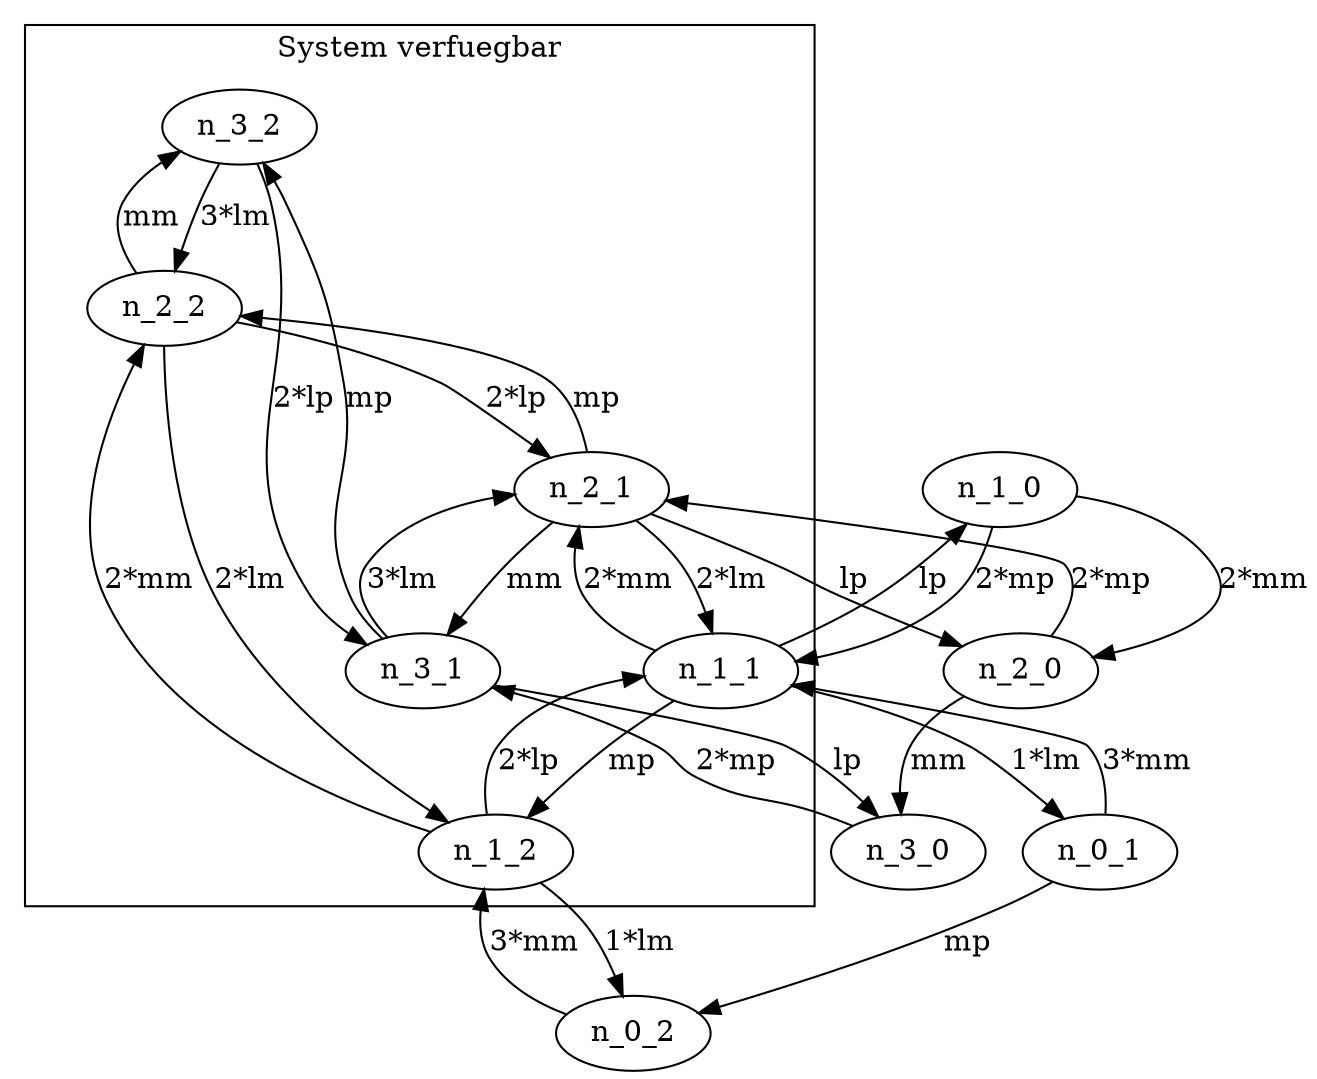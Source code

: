 /* 
Datei: Aufgabe_11b.dot
Datum:15.5.09, 
Funktion: Modelliert die Verfuegbarkeit eines Systems aus 3 Speichermoduln und 2 Prozessoren
Zustaende n_i_j: i Speichermoduln intakt, j Prozessoren intakt, hier i=0,..3, j=0,..2 
Ausfallrate "lp" eines Prozessors, "lm" eines Speichermoduls
Reparaturrate "mp" eines Prozesors, "mm" eines Speichermoduls
5 Reparatureinheiten: fuer jede Einheit eine
*/ 

digraph Verfuegbarkeit_Multiprozessor {
	subgraph cluster_verfuegbar 	{  //"cluster" ist zur korrekten Anzeige notwendig 
	label="System verfuegbar"
	n_3_2;
	n_2_2;
	n_1_2;
	n_3_1;
	n_1_1;
	n_2_1;
	} // In diesen Zustaenden ist das System verfuegbar

n_3_2 -> n_2_2 [label="3*lm"]	//zuerst alle "waagrechten" Uebergaenge in 2.2.2
n_2_2 -> n_1_2 [label="2*lm"]
n_1_2 -> n_0_2 [label="1*lm"]

n_2_2 -> n_3_2 [label="mm"]
n_1_2 -> n_2_2 [label="2*mm"]	// fuer Aufgabe 11b)
n_0_2 -> n_1_2 [label="3*mm"]	// fuer Aufgabe 11b)

n_3_1 -> n_2_1 [label="3*lm"]
n_2_1 -> n_1_1 [label="2*lm"]
n_1_1 -> n_0_1 [label="1*lm"]

// Neu fuer Aufgabe 11a):
n_2_1 -> n_3_1 [label="mm"]
n_1_1 -> n_2_1 [label="2*mm"]	// fuer Aufgabe 11b)
n_0_1 -> n_1_1 [label="3*mm"]	// fuer Aufgabe 11b)

n_2_0 -> n_3_0 [label="mm"]
n_1_0 -> n_2_0 [label="2*mm"]	// fuer Aufgabe 11b)

n_3_2 -> n_3_1 [label="2*lp"]	// ab jetzt die "senkrechten"
n_2_2 -> n_2_1 [label="2*lp"]
n_1_2 -> n_1_1 [label="2*lp"]

n_3_1 -> n_3_2 [label="mp"]	
n_2_1 -> n_2_2 [label="mp"]
n_1_1 -> n_1_2 [label="mp"]
n_0_1 -> n_0_2 [label="mp"]

n_3_1 -> n_3_0 [label="lp"]	
n_2_1 -> n_2_0 [label="lp"]
n_1_1 -> n_1_0 [label="lp"]

n_3_0 -> n_3_1 [label="2*mp"]	// fuer Aufgabe 11b)	
n_2_0 -> n_2_1 [label="2*mp"]	// fuer Aufgabe 11b)
n_1_0 -> n_1_1 [label="2*mp"]	// fuer Aufgabe 11b)

}